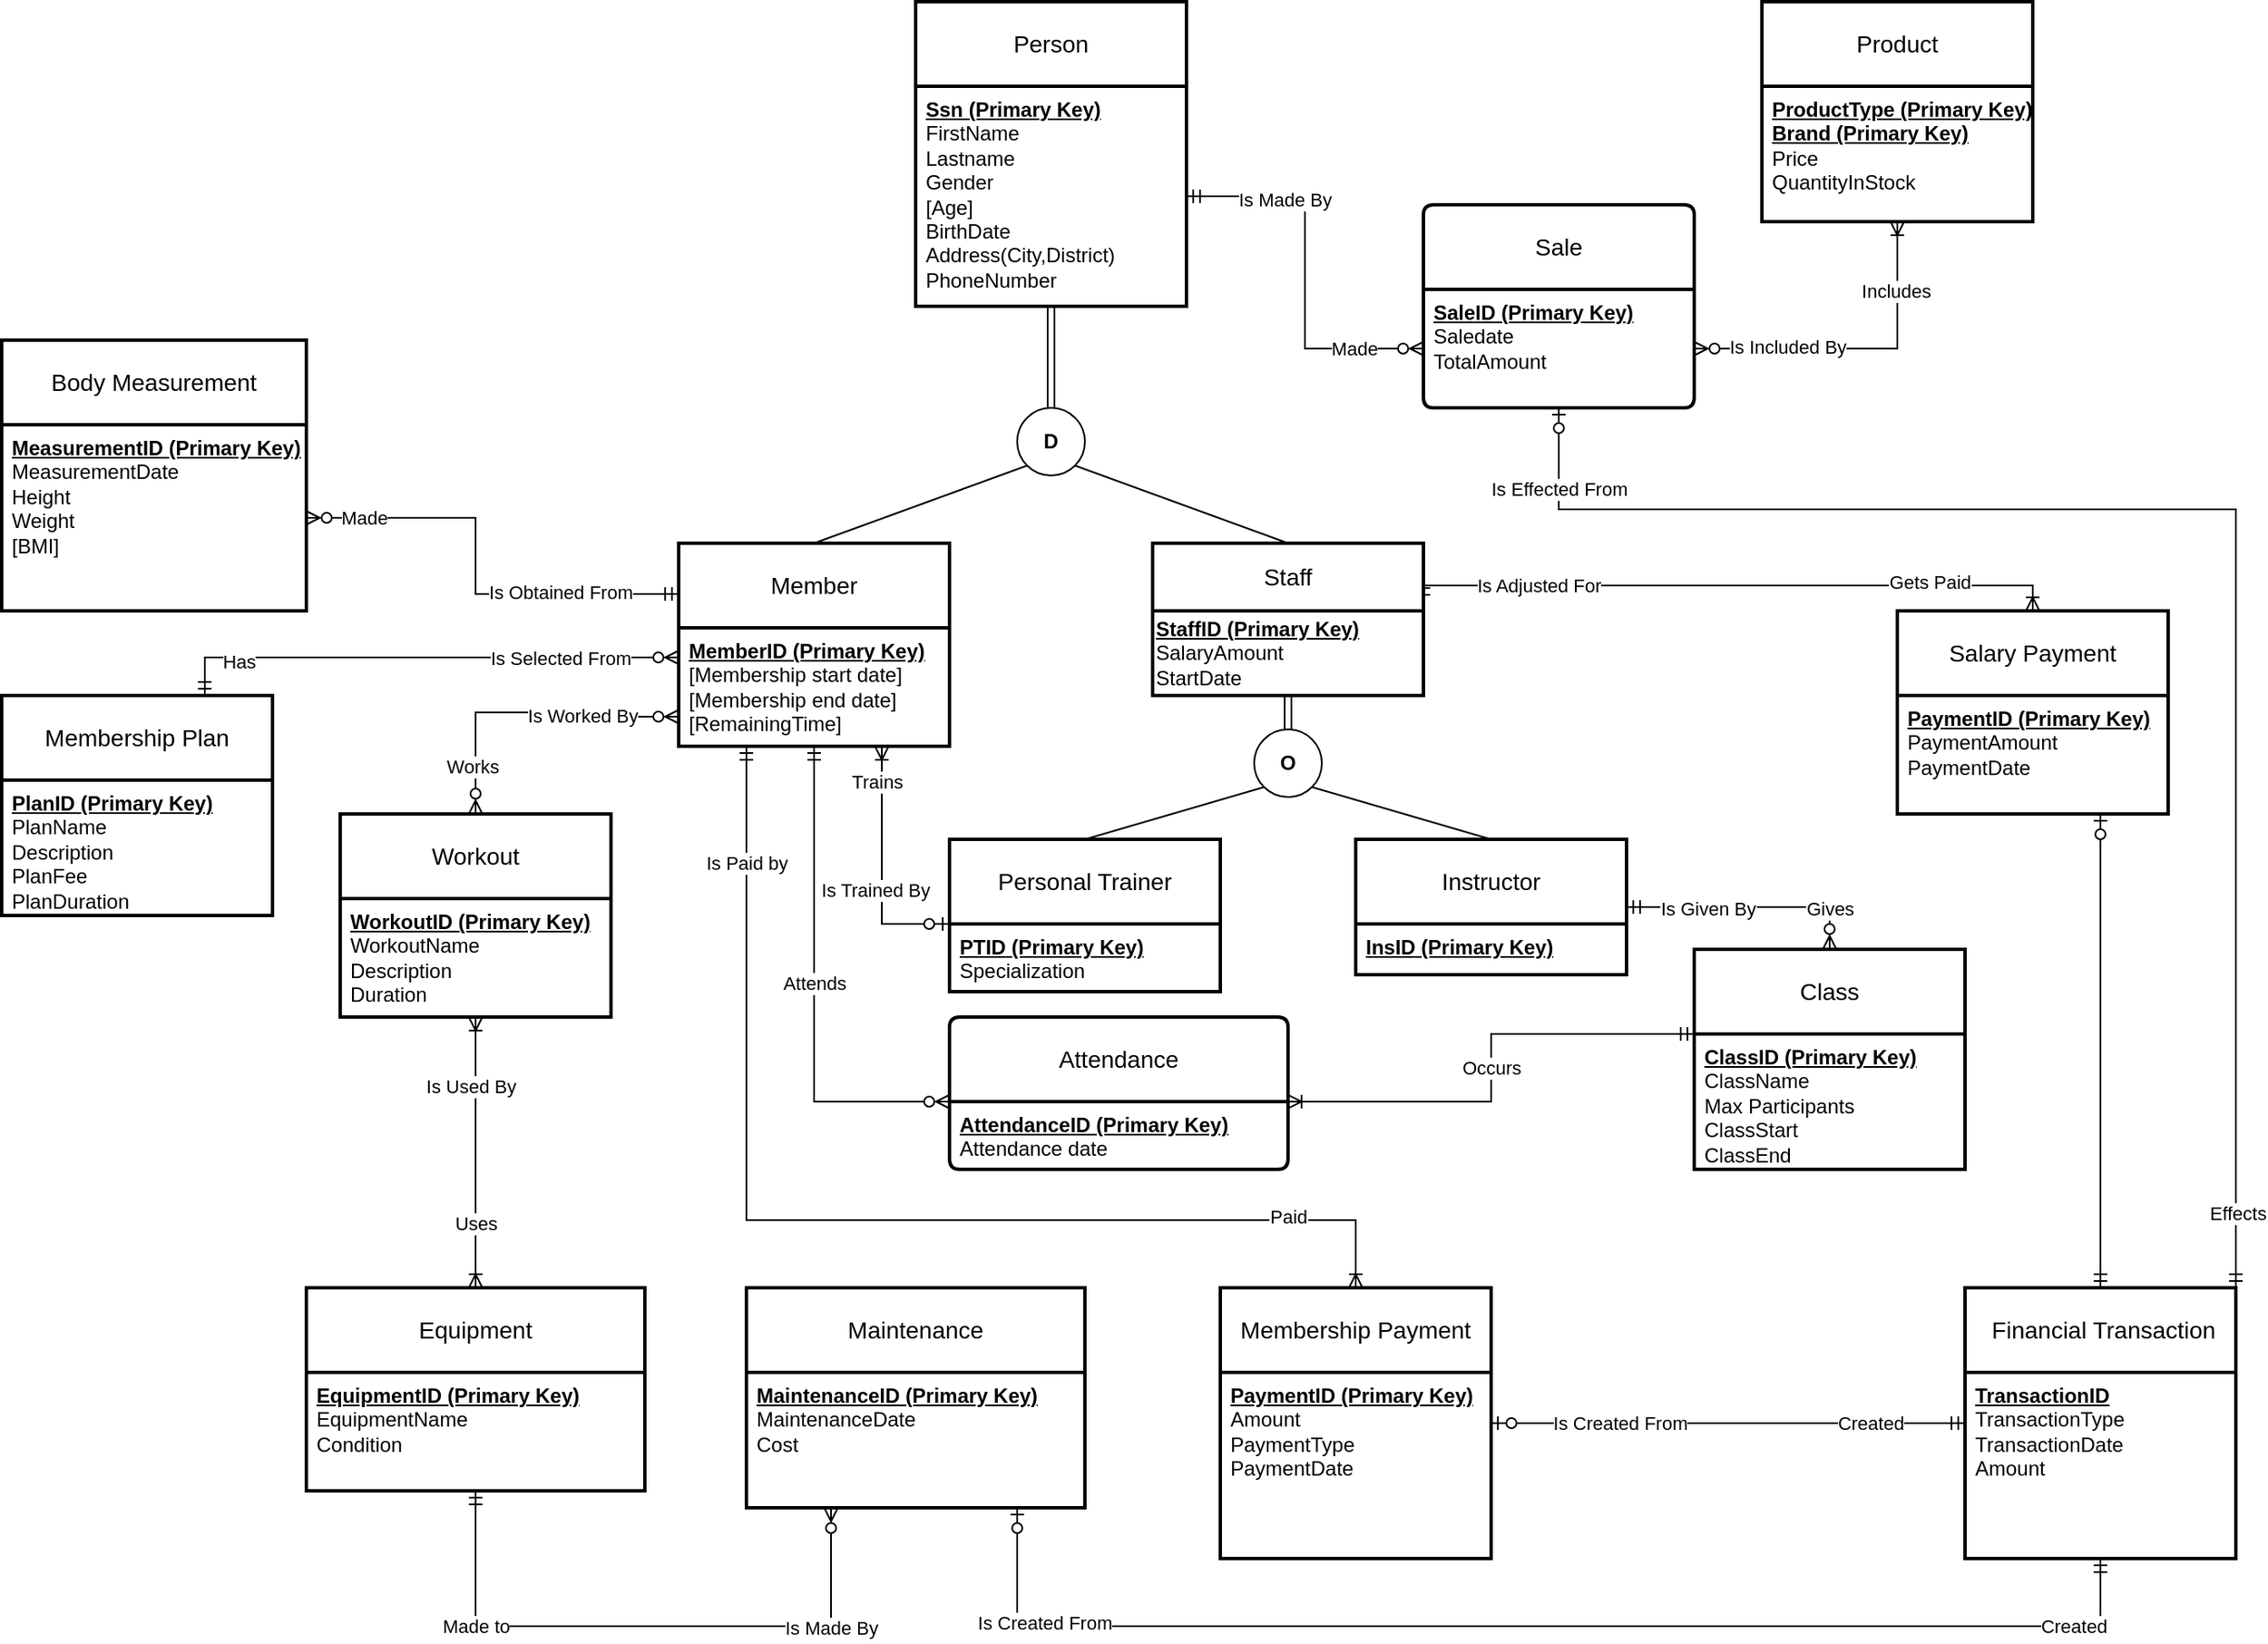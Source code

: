 <mxfile version="22.1.16" type="device">
  <diagram id="R2lEEEUBdFMjLlhIrx00" name="Page-1">
    <mxGraphModel dx="1219" dy="1822" grid="1" gridSize="10" guides="1" tooltips="1" connect="1" arrows="1" fold="1" page="1" pageScale="1" pageWidth="850" pageHeight="1100" math="0" shadow="0" extFonts="Permanent Marker^https://fonts.googleapis.com/css?family=Permanent+Marker">
      <root>
        <mxCell id="0" />
        <mxCell id="1" parent="0" />
        <mxCell id="R-5eVReeRhAWZTMctB-V-72" style="edgeStyle=orthogonalEdgeStyle;rounded=0;orthogonalLoop=1;jettySize=auto;html=1;exitX=0;exitY=0.25;exitDx=0;exitDy=0;startArrow=ERmandOne;startFill=0;endArrow=ERzeroToMany;endFill=0;entryX=1;entryY=0.5;entryDx=0;entryDy=0;" parent="1" source="R-5eVReeRhAWZTMctB-V-6" target="R-5eVReeRhAWZTMctB-V-30" edge="1">
          <mxGeometry relative="1" as="geometry">
            <mxPoint x="585.0" y="-747.3" as="sourcePoint" />
            <mxPoint x="410" y="-870" as="targetPoint" />
            <Array as="points">
              <mxPoint x="480" y="-730" />
              <mxPoint x="480" y="-775" />
            </Array>
          </mxGeometry>
        </mxCell>
        <mxCell id="z7p7CJNXkUByptRr078z-9" value="Is Obtained From" style="edgeLabel;html=1;align=center;verticalAlign=middle;resizable=0;points=[];" parent="R-5eVReeRhAWZTMctB-V-72" vertex="1" connectable="0">
          <mxGeometry x="-0.658" y="-1" relative="1" as="geometry">
            <mxPoint x="-25" as="offset" />
          </mxGeometry>
        </mxCell>
        <mxCell id="z7p7CJNXkUByptRr078z-10" value="Made" style="edgeLabel;html=1;align=center;verticalAlign=middle;resizable=0;points=[];" parent="R-5eVReeRhAWZTMctB-V-72" vertex="1" connectable="0">
          <mxGeometry x="0.74" relative="1" as="geometry">
            <mxPoint x="-1" as="offset" />
          </mxGeometry>
        </mxCell>
        <mxCell id="R-5eVReeRhAWZTMctB-V-6" value="Member" style="swimlane;childLayout=stackLayout;horizontal=1;startSize=50;horizontalStack=0;rounded=0;fontSize=14;fontStyle=0;strokeWidth=2;resizeParent=0;resizeLast=1;shadow=0;dashed=0;align=center;arcSize=4;whiteSpace=wrap;html=1;" parent="1" vertex="1">
          <mxGeometry x="600" y="-760" width="160" height="120" as="geometry" />
        </mxCell>
        <mxCell id="R-5eVReeRhAWZTMctB-V-7" value="&lt;div&gt;&lt;b&gt;&lt;u&gt;MemberID (Primary Key)&lt;/u&gt;&lt;/b&gt;&lt;/div&gt;&lt;div&gt;&lt;div style=&quot;border-color: var(--border-color);&quot;&gt;[Membership start date]&lt;/div&gt;&lt;div style=&quot;border-color: var(--border-color);&quot;&gt;[Membership end date]&lt;/div&gt;&lt;/div&gt;&lt;div style=&quot;border-color: var(--border-color);&quot;&gt;[RemainingTime]&lt;br&gt;&lt;/div&gt;" style="align=left;strokeColor=none;fillColor=none;spacingLeft=4;fontSize=12;verticalAlign=top;resizable=0;rotatable=0;part=1;html=1;" parent="R-5eVReeRhAWZTMctB-V-6" vertex="1">
          <mxGeometry y="50" width="160" height="70" as="geometry" />
        </mxCell>
        <mxCell id="R-5eVReeRhAWZTMctB-V-9" value="Personal Trainer" style="swimlane;childLayout=stackLayout;horizontal=1;startSize=50;horizontalStack=0;rounded=0;fontSize=14;fontStyle=0;strokeWidth=2;resizeParent=0;resizeLast=1;shadow=0;dashed=0;align=center;arcSize=4;whiteSpace=wrap;html=1;" parent="1" vertex="1">
          <mxGeometry x="760" y="-585" width="160" height="90" as="geometry" />
        </mxCell>
        <mxCell id="R-5eVReeRhAWZTMctB-V-10" value="&lt;b style=&quot;border-color: var(--border-color);&quot;&gt;&lt;u style=&quot;border-color: var(--border-color);&quot;&gt;PTID&lt;/u&gt;&lt;/b&gt;&lt;span style=&quot;border-color: var(--border-color);&quot;&gt;&lt;span style=&quot;border-color: var(--border-color);&quot;&gt;&lt;b style=&quot;text-decoration-line: underline;&quot;&gt;&amp;nbsp;(Primary Key)&lt;/b&gt;&lt;br&gt;Specialization&lt;br&gt;&lt;/span&gt;&lt;/span&gt;" style="align=left;strokeColor=none;fillColor=none;spacingLeft=4;fontSize=12;verticalAlign=top;resizable=0;rotatable=0;part=1;html=1;" parent="R-5eVReeRhAWZTMctB-V-9" vertex="1">
          <mxGeometry y="50" width="160" height="40" as="geometry" />
        </mxCell>
        <mxCell id="R-5eVReeRhAWZTMctB-V-11" value="Instructor" style="swimlane;childLayout=stackLayout;horizontal=1;startSize=50;horizontalStack=0;rounded=0;fontSize=14;fontStyle=0;strokeWidth=2;resizeParent=0;resizeLast=1;shadow=0;dashed=0;align=center;arcSize=4;whiteSpace=wrap;html=1;" parent="1" vertex="1">
          <mxGeometry x="1000" y="-585" width="160" height="80" as="geometry" />
        </mxCell>
        <mxCell id="R-5eVReeRhAWZTMctB-V-12" value="&lt;div&gt;&lt;b style=&quot;border-color: var(--border-color);&quot;&gt;&lt;u style=&quot;border-color: var(--border-color);&quot;&gt;InsID&lt;/u&gt;&lt;/b&gt;&lt;b style=&quot;border-color: var(--border-color);&quot;&gt;&lt;u style=&quot;border-color: var(--border-color);&quot;&gt;&amp;nbsp;(Primary Key)&lt;/u&gt;&lt;/b&gt;&lt;br style=&quot;border-color: var(--border-color);&quot;&gt;&lt;/div&gt;" style="align=left;strokeColor=none;fillColor=none;spacingLeft=4;fontSize=12;verticalAlign=top;resizable=0;rotatable=0;part=1;html=1;" parent="R-5eVReeRhAWZTMctB-V-11" vertex="1">
          <mxGeometry y="50" width="160" height="30" as="geometry" />
        </mxCell>
        <mxCell id="R-5eVReeRhAWZTMctB-V-14" value="&lt;b&gt;D&lt;/b&gt;" style="ellipse;whiteSpace=wrap;html=1;aspect=fixed;" parent="1" vertex="1">
          <mxGeometry x="800" y="-840" width="40" height="40" as="geometry" />
        </mxCell>
        <mxCell id="R-5eVReeRhAWZTMctB-V-22" value="" style="endArrow=none;html=1;rounded=0;exitX=0.5;exitY=0;exitDx=0;exitDy=0;entryX=0;entryY=1;entryDx=0;entryDy=0;" parent="1" source="R-5eVReeRhAWZTMctB-V-6" target="R-5eVReeRhAWZTMctB-V-14" edge="1">
          <mxGeometry relative="1" as="geometry">
            <mxPoint x="870" y="-544.14" as="sourcePoint" />
            <mxPoint x="665.858" y="-769.998" as="targetPoint" />
          </mxGeometry>
        </mxCell>
        <mxCell id="R-5eVReeRhAWZTMctB-V-24" value="" style="endArrow=none;html=1;rounded=0;exitX=1;exitY=1;exitDx=0;exitDy=0;entryX=0.5;entryY=0;entryDx=0;entryDy=0;" parent="1" source="R-5eVReeRhAWZTMctB-V-14" target="R-5eVReeRhAWZTMctB-V-43" edge="1">
          <mxGeometry relative="1" as="geometry">
            <mxPoint x="690" y="-760" as="sourcePoint" />
            <mxPoint x="690" y="-660" as="targetPoint" />
          </mxGeometry>
        </mxCell>
        <mxCell id="R-5eVReeRhAWZTMctB-V-28" value="" style="endArrow=none;html=1;rounded=0;exitX=0.5;exitY=1;exitDx=0;exitDy=0;entryX=0.5;entryY=0;entryDx=0;entryDy=0;shape=link;" parent="1" source="R-5eVReeRhAWZTMctB-V-42" target="R-5eVReeRhAWZTMctB-V-14" edge="1">
          <mxGeometry relative="1" as="geometry">
            <mxPoint x="700" y="-870" as="sourcePoint" />
            <mxPoint x="1050" y="-550" as="targetPoint" />
          </mxGeometry>
        </mxCell>
        <mxCell id="R-5eVReeRhAWZTMctB-V-29" value="Body Measurement" style="swimlane;childLayout=stackLayout;horizontal=1;startSize=50;horizontalStack=0;rounded=0;fontSize=14;fontStyle=0;strokeWidth=2;resizeParent=0;resizeLast=1;shadow=0;dashed=0;align=center;arcSize=4;whiteSpace=wrap;html=1;" parent="1" vertex="1">
          <mxGeometry x="200" y="-880" width="180" height="160" as="geometry" />
        </mxCell>
        <mxCell id="R-5eVReeRhAWZTMctB-V-30" value="&lt;div&gt;&lt;b&gt;&lt;u&gt;MeasurementID (Primary Key)&lt;/u&gt;&lt;/b&gt;&lt;/div&gt;&lt;div&gt;MeasurementDate&lt;/div&gt;&lt;div&gt;Height&lt;/div&gt;&lt;div&gt;Weight&lt;/div&gt;&lt;div&gt;[BMI]&lt;/div&gt;" style="align=left;strokeColor=none;fillColor=none;spacingLeft=4;fontSize=12;verticalAlign=top;resizable=0;rotatable=0;part=1;html=1;" parent="R-5eVReeRhAWZTMctB-V-29" vertex="1">
          <mxGeometry y="50" width="180" height="110" as="geometry" />
        </mxCell>
        <mxCell id="R-5eVReeRhAWZTMctB-V-33" value="Membership Payment" style="swimlane;childLayout=stackLayout;horizontal=1;startSize=50;horizontalStack=0;rounded=0;fontSize=14;fontStyle=0;strokeWidth=2;resizeParent=0;resizeLast=1;shadow=0;dashed=0;align=center;arcSize=4;whiteSpace=wrap;html=1;" parent="1" vertex="1">
          <mxGeometry x="920" y="-320" width="160" height="160" as="geometry" />
        </mxCell>
        <mxCell id="R-5eVReeRhAWZTMctB-V-35" value="" style="swimlane;childLayout=stackLayout;horizontal=1;startSize=50;horizontalStack=0;rounded=0;fontSize=14;fontStyle=0;strokeWidth=2;resizeParent=0;resizeLast=1;shadow=0;dashed=0;align=center;arcSize=4;whiteSpace=wrap;html=1;" parent="R-5eVReeRhAWZTMctB-V-33" vertex="1">
          <mxGeometry y="50" width="160" as="geometry" />
        </mxCell>
        <mxCell id="R-5eVReeRhAWZTMctB-V-34" value="&lt;div&gt;&lt;b&gt;&lt;u&gt;PaymentID (Primary Key)&lt;/u&gt;&lt;/b&gt;&lt;/div&gt;&lt;div&gt;&lt;div style=&quot;border-color: var(--border-color);&quot;&gt;&lt;span style=&quot;background-color: initial;&quot;&gt;Amount&lt;/span&gt;&lt;br&gt;&lt;/div&gt;&lt;/div&gt;&lt;div&gt;PaymentType&lt;/div&gt;&lt;div&gt;PaymentDate&lt;/div&gt;" style="align=left;strokeColor=none;fillColor=none;spacingLeft=4;fontSize=12;verticalAlign=top;resizable=0;rotatable=0;part=1;html=1;" parent="R-5eVReeRhAWZTMctB-V-33" vertex="1">
          <mxGeometry y="50" width="160" height="110" as="geometry" />
        </mxCell>
        <mxCell id="R-5eVReeRhAWZTMctB-V-37" value="Membership Plan" style="swimlane;childLayout=stackLayout;horizontal=1;startSize=50;horizontalStack=0;rounded=0;fontSize=14;fontStyle=0;strokeWidth=2;resizeParent=0;resizeLast=1;shadow=0;dashed=0;align=center;arcSize=4;whiteSpace=wrap;html=1;" parent="1" vertex="1">
          <mxGeometry x="200" y="-670" width="160" height="130" as="geometry" />
        </mxCell>
        <mxCell id="R-5eVReeRhAWZTMctB-V-38" value="&lt;b&gt;&lt;u&gt;PlanID (Primary Key)&lt;br&gt;&lt;/u&gt;&lt;/b&gt;PlanName&lt;br&gt;Description&lt;br&gt;PlanFee&lt;br&gt;PlanDuration" style="align=left;strokeColor=none;fillColor=none;spacingLeft=4;fontSize=12;verticalAlign=top;resizable=0;rotatable=0;part=1;html=1;" parent="R-5eVReeRhAWZTMctB-V-37" vertex="1">
          <mxGeometry y="50" width="160" height="80" as="geometry" />
        </mxCell>
        <mxCell id="R-5eVReeRhAWZTMctB-V-40" style="edgeStyle=orthogonalEdgeStyle;rounded=0;orthogonalLoop=1;jettySize=auto;html=1;endArrow=ERoneToMany;endFill=0;startArrow=ERmandOne;startFill=0;exitX=0.25;exitY=1;exitDx=0;exitDy=0;entryX=0.5;entryY=0;entryDx=0;entryDy=0;" parent="1" source="R-5eVReeRhAWZTMctB-V-7" target="R-5eVReeRhAWZTMctB-V-33" edge="1">
          <mxGeometry relative="1" as="geometry">
            <Array as="points">
              <mxPoint x="640" y="-360" />
              <mxPoint x="1000" y="-360" />
            </Array>
            <mxPoint x="640" y="-630" as="sourcePoint" />
            <mxPoint x="1000" y="-320" as="targetPoint" />
          </mxGeometry>
        </mxCell>
        <mxCell id="R-5eVReeRhAWZTMctB-V-102" value="Paid" style="edgeLabel;html=1;align=center;verticalAlign=middle;resizable=0;points=[];" parent="R-5eVReeRhAWZTMctB-V-40" vertex="1" connectable="0">
          <mxGeometry x="0.633" y="2" relative="1" as="geometry">
            <mxPoint x="45" as="offset" />
          </mxGeometry>
        </mxCell>
        <mxCell id="R-5eVReeRhAWZTMctB-V-103" value="Is Paid by" style="edgeLabel;html=1;align=center;verticalAlign=middle;resizable=0;points=[];" parent="R-5eVReeRhAWZTMctB-V-40" vertex="1" connectable="0">
          <mxGeometry x="-0.653" relative="1" as="geometry">
            <mxPoint y="-49" as="offset" />
          </mxGeometry>
        </mxCell>
        <mxCell id="R-5eVReeRhAWZTMctB-V-41" value="Person" style="swimlane;childLayout=stackLayout;horizontal=1;startSize=50;horizontalStack=0;rounded=0;fontSize=14;fontStyle=0;strokeWidth=2;resizeParent=0;resizeLast=1;shadow=0;dashed=0;align=center;arcSize=4;whiteSpace=wrap;html=1;" parent="1" vertex="1">
          <mxGeometry x="740" y="-1080" width="160" height="180" as="geometry" />
        </mxCell>
        <mxCell id="R-5eVReeRhAWZTMctB-V-42" value="&lt;div&gt;&lt;u&gt;&lt;b&gt;Ssn (Primary Key)&lt;/b&gt;&lt;/u&gt;&lt;/div&gt;&lt;div&gt;FirstName&lt;/div&gt;&lt;div&gt;Lastname&lt;/div&gt;&lt;div&gt;Gender&lt;/div&gt;&lt;div&gt;[Age]&lt;/div&gt;&lt;div&gt;BirthDate&lt;/div&gt;&lt;div&gt;Address(City,District)&lt;/div&gt;&lt;div&gt;&lt;span style=&quot;background-color: initial;&quot;&gt;PhoneNumber&lt;/span&gt;&lt;br&gt;&lt;/div&gt;&lt;div&gt;&lt;br&gt;&lt;/div&gt;" style="align=left;strokeColor=none;fillColor=none;spacingLeft=4;fontSize=12;verticalAlign=top;resizable=0;rotatable=0;part=1;html=1;" parent="R-5eVReeRhAWZTMctB-V-41" vertex="1">
          <mxGeometry y="50" width="160" height="130" as="geometry" />
        </mxCell>
        <mxCell id="W-gK8q5gHZFt6oDhmHY_-1" style="edgeStyle=orthogonalEdgeStyle;rounded=0;orthogonalLoop=1;jettySize=auto;html=1;exitX=1;exitY=0.25;exitDx=0;exitDy=0;endArrow=ERoneToMany;endFill=0;startArrow=ERmandOne;startFill=0;entryX=0.5;entryY=0;entryDx=0;entryDy=0;" parent="1" source="R-5eVReeRhAWZTMctB-V-43" target="xoYiwrnEaypF7YbTbB9d-1" edge="1">
          <mxGeometry relative="1" as="geometry">
            <Array as="points">
              <mxPoint x="1400" y="-735" />
            </Array>
            <mxPoint x="1310" y="-740" as="targetPoint" />
          </mxGeometry>
        </mxCell>
        <mxCell id="z7p7CJNXkUByptRr078z-15" value="Is Adjusted For" style="edgeLabel;html=1;align=center;verticalAlign=middle;resizable=0;points=[];" parent="W-gK8q5gHZFt6oDhmHY_-1" vertex="1" connectable="0">
          <mxGeometry x="-0.888" y="2" relative="1" as="geometry">
            <mxPoint x="49" y="2" as="offset" />
          </mxGeometry>
        </mxCell>
        <mxCell id="z7p7CJNXkUByptRr078z-16" value="Gets Paid" style="edgeLabel;html=1;align=center;verticalAlign=middle;resizable=0;points=[];" parent="W-gK8q5gHZFt6oDhmHY_-1" vertex="1" connectable="0">
          <mxGeometry x="0.911" y="-1" relative="1" as="geometry">
            <mxPoint x="-59" y="-3" as="offset" />
          </mxGeometry>
        </mxCell>
        <mxCell id="R-5eVReeRhAWZTMctB-V-43" value="Staff" style="swimlane;childLayout=stackLayout;horizontal=1;startSize=40;horizontalStack=0;rounded=0;fontSize=14;fontStyle=0;strokeWidth=2;resizeParent=0;resizeLast=1;shadow=0;dashed=0;align=center;arcSize=4;whiteSpace=wrap;html=1;" parent="1" vertex="1">
          <mxGeometry x="880" y="-760" width="160" height="90" as="geometry">
            <mxRectangle x="560" y="-705" width="70" height="50" as="alternateBounds" />
          </mxGeometry>
        </mxCell>
        <mxCell id="R-5eVReeRhAWZTMctB-V-122" value="&lt;u style=&quot;&quot;&gt;&lt;b style=&quot;&quot;&gt;StaffID (Primary Key)&lt;br&gt;&lt;/b&gt;&lt;/u&gt;SalaryAmount&lt;br&gt;StartDate" style="text;html=1;align=left;verticalAlign=middle;resizable=0;points=[];autosize=1;strokeColor=none;fillColor=none;" parent="R-5eVReeRhAWZTMctB-V-43" vertex="1">
          <mxGeometry y="40" width="160" height="50" as="geometry" />
        </mxCell>
        <mxCell id="R-5eVReeRhAWZTMctB-V-46" value="" style="endArrow=none;html=1;rounded=0;exitX=0.5;exitY=0;exitDx=0;exitDy=0;entryX=0;entryY=1;entryDx=0;entryDy=0;" parent="1" source="R-5eVReeRhAWZTMctB-V-9" target="R-5eVReeRhAWZTMctB-V-48" edge="1">
          <mxGeometry relative="1" as="geometry">
            <mxPoint x="760" y="-815" as="sourcePoint" />
            <mxPoint x="930" y="-625" as="targetPoint" />
          </mxGeometry>
        </mxCell>
        <mxCell id="R-5eVReeRhAWZTMctB-V-47" value="" style="endArrow=none;html=1;rounded=0;exitX=0.5;exitY=0;exitDx=0;exitDy=0;entryX=1;entryY=1;entryDx=0;entryDy=0;" parent="1" source="R-5eVReeRhAWZTMctB-V-11" target="R-5eVReeRhAWZTMctB-V-48" edge="1">
          <mxGeometry relative="1" as="geometry">
            <mxPoint x="760" y="-815" as="sourcePoint" />
            <mxPoint x="1000" y="-615" as="targetPoint" />
          </mxGeometry>
        </mxCell>
        <mxCell id="R-5eVReeRhAWZTMctB-V-48" value="&lt;b&gt;O&lt;/b&gt;" style="ellipse;whiteSpace=wrap;html=1;aspect=fixed;" parent="1" vertex="1">
          <mxGeometry x="940" y="-650" width="40" height="40" as="geometry" />
        </mxCell>
        <mxCell id="R-5eVReeRhAWZTMctB-V-49" value="" style="endArrow=none;html=1;rounded=0;entryX=0.5;entryY=0;entryDx=0;entryDy=0;shape=link;exitX=0.5;exitY=1;exitDx=0;exitDy=0;" parent="1" source="R-5eVReeRhAWZTMctB-V-43" target="R-5eVReeRhAWZTMctB-V-48" edge="1">
          <mxGeometry relative="1" as="geometry">
            <mxPoint x="960" y="-685" as="sourcePoint" />
            <mxPoint x="1310" y="-355" as="targetPoint" />
          </mxGeometry>
        </mxCell>
        <mxCell id="R-5eVReeRhAWZTMctB-V-54" value="Attendance" style="swimlane;childLayout=stackLayout;horizontal=1;startSize=50;horizontalStack=0;rounded=1;fontSize=14;fontStyle=0;strokeWidth=2;resizeParent=0;resizeLast=1;shadow=0;dashed=0;align=center;arcSize=4;whiteSpace=wrap;html=1;" parent="1" vertex="1">
          <mxGeometry x="760" y="-480" width="200" height="90" as="geometry" />
        </mxCell>
        <mxCell id="R-5eVReeRhAWZTMctB-V-55" value="&lt;div&gt;&lt;b&gt;&lt;u&gt;AttendanceID (Primary Key)&lt;/u&gt;&lt;/b&gt;&lt;/div&gt;&lt;div&gt;Attendance date&lt;/div&gt;" style="align=left;strokeColor=none;fillColor=none;spacingLeft=4;fontSize=12;verticalAlign=top;resizable=0;rotatable=0;part=1;html=1;" parent="R-5eVReeRhAWZTMctB-V-54" vertex="1">
          <mxGeometry y="50" width="200" height="40" as="geometry" />
        </mxCell>
        <mxCell id="R-5eVReeRhAWZTMctB-V-57" value="Class" style="swimlane;childLayout=stackLayout;horizontal=1;startSize=50;horizontalStack=0;rounded=0;fontSize=14;fontStyle=0;strokeWidth=2;resizeParent=0;resizeLast=1;shadow=0;dashed=0;align=center;arcSize=4;whiteSpace=wrap;html=1;" parent="1" vertex="1">
          <mxGeometry x="1200" y="-520" width="160" height="130" as="geometry" />
        </mxCell>
        <mxCell id="R-5eVReeRhAWZTMctB-V-58" value="&lt;div&gt;&lt;b&gt;&lt;u&gt;&lt;span style=&quot;background-color: initial;&quot;&gt;ClassID (Primary Key)&lt;/span&gt;&lt;/u&gt;&lt;/b&gt;&lt;/div&gt;&lt;div&gt;&lt;span style=&quot;background-color: initial;&quot;&gt;ClassName&lt;/span&gt;&lt;/div&gt;&lt;div&gt;&lt;span style=&quot;background-color: initial;&quot;&gt;Max Participants&lt;/span&gt;&lt;br&gt;&lt;/div&gt;&lt;div&gt;ClassStart&lt;/div&gt;&lt;div&gt;ClassEnd&lt;/div&gt;&lt;div&gt;&lt;br&gt;&lt;/div&gt;" style="align=left;strokeColor=none;fillColor=none;spacingLeft=4;fontSize=12;verticalAlign=top;resizable=0;rotatable=0;part=1;html=1;" parent="R-5eVReeRhAWZTMctB-V-57" vertex="1">
          <mxGeometry y="50" width="160" height="80" as="geometry" />
        </mxCell>
        <mxCell id="R-5eVReeRhAWZTMctB-V-61" value="Workout" style="swimlane;childLayout=stackLayout;horizontal=1;startSize=50;horizontalStack=0;rounded=0;fontSize=14;fontStyle=0;strokeWidth=2;resizeParent=0;resizeLast=1;shadow=0;dashed=0;align=center;arcSize=4;whiteSpace=wrap;html=1;" parent="1" vertex="1">
          <mxGeometry x="400" y="-600" width="160" height="120" as="geometry" />
        </mxCell>
        <mxCell id="R-5eVReeRhAWZTMctB-V-62" value="&lt;div&gt;&lt;b&gt;&lt;u&gt;WorkoutID (Primary Key)&lt;/u&gt;&lt;/b&gt;&lt;/div&gt;&lt;div&gt;WorkoutName&lt;br&gt;&lt;/div&gt;&lt;div&gt;Description&lt;/div&gt;&lt;div&gt;Duration&lt;/div&gt;" style="align=left;strokeColor=none;fillColor=none;spacingLeft=4;fontSize=12;verticalAlign=top;resizable=0;rotatable=0;part=1;html=1;" parent="R-5eVReeRhAWZTMctB-V-61" vertex="1">
          <mxGeometry y="50" width="160" height="70" as="geometry" />
        </mxCell>
        <mxCell id="R-5eVReeRhAWZTMctB-V-74" value="Equipment" style="swimlane;childLayout=stackLayout;horizontal=1;startSize=50;horizontalStack=0;rounded=0;fontSize=14;fontStyle=0;strokeWidth=2;resizeParent=0;resizeLast=1;shadow=0;dashed=0;align=center;arcSize=4;whiteSpace=wrap;html=1;" parent="1" vertex="1">
          <mxGeometry x="380" y="-320" width="200" height="120" as="geometry" />
        </mxCell>
        <mxCell id="R-5eVReeRhAWZTMctB-V-75" value="&lt;div&gt;&lt;b&gt;&lt;u&gt;EquipmentID (Primary Key)&lt;/u&gt;&lt;/b&gt;&lt;/div&gt;&lt;div&gt;EquipmentName&lt;/div&gt;&lt;div&gt;Condition&lt;/div&gt;" style="align=left;strokeColor=none;fillColor=none;spacingLeft=4;fontSize=12;verticalAlign=top;resizable=0;rotatable=0;part=1;html=1;" parent="R-5eVReeRhAWZTMctB-V-74" vertex="1">
          <mxGeometry y="50" width="200" height="70" as="geometry" />
        </mxCell>
        <mxCell id="R-5eVReeRhAWZTMctB-V-78" value="Maintenance" style="swimlane;childLayout=stackLayout;horizontal=1;startSize=50;horizontalStack=0;rounded=0;fontSize=14;fontStyle=0;strokeWidth=2;resizeParent=0;resizeLast=1;shadow=0;dashed=0;align=center;arcSize=4;whiteSpace=wrap;html=1;" parent="1" vertex="1">
          <mxGeometry x="640" y="-320" width="200" height="130" as="geometry" />
        </mxCell>
        <mxCell id="R-5eVReeRhAWZTMctB-V-79" value="&lt;div&gt;&lt;b&gt;&lt;u&gt;MaintenanceID (Primary Key)&lt;/u&gt;&lt;/b&gt;&lt;/div&gt;&lt;div&gt;&lt;span style=&quot;background-color: initial;&quot;&gt;MaintenanceDate&lt;/span&gt;&lt;/div&gt;&lt;div&gt;Cost&lt;/div&gt;" style="align=left;strokeColor=none;fillColor=none;spacingLeft=4;fontSize=12;verticalAlign=top;resizable=0;rotatable=0;part=1;html=1;" parent="R-5eVReeRhAWZTMctB-V-78" vertex="1">
          <mxGeometry y="50" width="200" height="80" as="geometry" />
        </mxCell>
        <mxCell id="R-5eVReeRhAWZTMctB-V-135" style="edgeStyle=orthogonalEdgeStyle;rounded=0;orthogonalLoop=1;jettySize=auto;html=1;exitX=0;exitY=0.5;exitDx=0;exitDy=0;startArrow=ERmandOne;startFill=0;endArrow=ERzeroToOne;endFill=0;" parent="1" source="R-5eVReeRhAWZTMctB-V-81" edge="1">
          <mxGeometry relative="1" as="geometry">
            <mxPoint x="1080" y="-240" as="targetPoint" />
            <Array as="points">
              <mxPoint x="1080" y="-240" />
            </Array>
          </mxGeometry>
        </mxCell>
        <mxCell id="R-5eVReeRhAWZTMctB-V-81" value="&amp;nbsp;Financial Transaction" style="swimlane;childLayout=stackLayout;horizontal=1;startSize=50;horizontalStack=0;rounded=0;fontSize=14;fontStyle=0;strokeWidth=2;resizeParent=0;resizeLast=1;shadow=0;dashed=0;align=center;arcSize=4;whiteSpace=wrap;html=1;" parent="1" vertex="1">
          <mxGeometry x="1360" y="-320" width="160" height="160" as="geometry" />
        </mxCell>
        <mxCell id="R-5eVReeRhAWZTMctB-V-82" value="&lt;u&gt;&lt;b&gt;TransactionID&lt;br&gt;&lt;/b&gt;&lt;/u&gt;TransactionType&lt;br&gt;TransactionDate&lt;br&gt;Amount" style="align=left;strokeColor=none;fillColor=none;spacingLeft=4;fontSize=12;verticalAlign=top;resizable=0;rotatable=0;part=1;html=1;" parent="R-5eVReeRhAWZTMctB-V-81" vertex="1">
          <mxGeometry y="50" width="160" height="110" as="geometry" />
        </mxCell>
        <mxCell id="R-5eVReeRhAWZTMctB-V-84" style="edgeStyle=orthogonalEdgeStyle;rounded=0;orthogonalLoop=1;jettySize=auto;html=1;exitX=0.5;exitY=1;exitDx=0;exitDy=0;entryX=0.25;entryY=1;entryDx=0;entryDy=0;startArrow=ERmandOne;startFill=0;endArrow=ERzeroToMany;endFill=0;" parent="1" source="R-5eVReeRhAWZTMctB-V-75" target="R-5eVReeRhAWZTMctB-V-79" edge="1">
          <mxGeometry relative="1" as="geometry">
            <Array as="points">
              <mxPoint x="480" y="-120" />
              <mxPoint x="690" y="-120" />
            </Array>
          </mxGeometry>
        </mxCell>
        <mxCell id="R-5eVReeRhAWZTMctB-V-115" value="Made to" style="edgeLabel;html=1;align=center;verticalAlign=middle;resizable=0;points=[];" parent="R-5eVReeRhAWZTMctB-V-84" vertex="1" connectable="0">
          <mxGeometry x="-0.617" relative="1" as="geometry">
            <mxPoint y="11" as="offset" />
          </mxGeometry>
        </mxCell>
        <mxCell id="R-5eVReeRhAWZTMctB-V-116" value="Is Made By" style="edgeLabel;html=1;align=center;verticalAlign=middle;resizable=0;points=[];" parent="R-5eVReeRhAWZTMctB-V-84" vertex="1" connectable="0">
          <mxGeometry x="0.423" y="-1" relative="1" as="geometry">
            <mxPoint x="34" as="offset" />
          </mxGeometry>
        </mxCell>
        <mxCell id="R-5eVReeRhAWZTMctB-V-86" style="edgeStyle=orthogonalEdgeStyle;rounded=0;orthogonalLoop=1;jettySize=auto;html=1;exitX=1;exitY=0.5;exitDx=0;exitDy=0;entryX=0.5;entryY=0;entryDx=0;entryDy=0;endArrow=ERzeroToMany;endFill=0;startArrow=ERmandOne;startFill=0;" parent="1" source="R-5eVReeRhAWZTMctB-V-11" target="R-5eVReeRhAWZTMctB-V-57" edge="1">
          <mxGeometry relative="1" as="geometry" />
        </mxCell>
        <mxCell id="z7p7CJNXkUByptRr078z-20" value="Gives" style="edgeLabel;html=1;align=center;verticalAlign=middle;resizable=0;points=[];" parent="R-5eVReeRhAWZTMctB-V-86" vertex="1" connectable="0">
          <mxGeometry x="0.646" y="-1" relative="1" as="geometry">
            <mxPoint as="offset" />
          </mxGeometry>
        </mxCell>
        <mxCell id="z7p7CJNXkUByptRr078z-21" value="Is Given By" style="edgeLabel;html=1;align=center;verticalAlign=middle;resizable=0;points=[];" parent="R-5eVReeRhAWZTMctB-V-86" vertex="1" connectable="0">
          <mxGeometry x="-0.668" y="-1" relative="1" as="geometry">
            <mxPoint x="24" as="offset" />
          </mxGeometry>
        </mxCell>
        <mxCell id="R-5eVReeRhAWZTMctB-V-89" style="edgeStyle=orthogonalEdgeStyle;rounded=0;orthogonalLoop=1;jettySize=auto;html=1;entryX=0.5;entryY=1;entryDx=0;entryDy=0;startArrow=ERzeroToOne;startFill=0;endArrow=ERmandOne;endFill=0;" parent="1" target="R-5eVReeRhAWZTMctB-V-82" edge="1">
          <mxGeometry relative="1" as="geometry">
            <Array as="points">
              <mxPoint x="800" y="-120" />
              <mxPoint x="1440" y="-120" />
            </Array>
            <mxPoint x="800" y="-190" as="sourcePoint" />
          </mxGeometry>
        </mxCell>
        <mxCell id="R-5eVReeRhAWZTMctB-V-117" value="Created" style="edgeLabel;html=1;align=center;verticalAlign=middle;resizable=0;points=[];" parent="R-5eVReeRhAWZTMctB-V-89" vertex="1" connectable="0">
          <mxGeometry x="0.598" relative="1" as="geometry">
            <mxPoint x="94" as="offset" />
          </mxGeometry>
        </mxCell>
        <mxCell id="R-5eVReeRhAWZTMctB-V-118" value="Is Created From" style="edgeLabel;html=1;align=center;verticalAlign=middle;resizable=0;points=[];" parent="R-5eVReeRhAWZTMctB-V-89" vertex="1" connectable="0">
          <mxGeometry x="-0.744" y="2" relative="1" as="geometry">
            <mxPoint x="-10" as="offset" />
          </mxGeometry>
        </mxCell>
        <mxCell id="z7p7CJNXkUByptRr078z-11" value="Is Created From" style="edgeLabel;html=1;align=center;verticalAlign=middle;resizable=0;points=[];" parent="R-5eVReeRhAWZTMctB-V-89" vertex="1" connectable="0">
          <mxGeometry x="-0.744" y="2" relative="1" as="geometry">
            <mxPoint x="330" y="-118" as="offset" />
          </mxGeometry>
        </mxCell>
        <mxCell id="z7p7CJNXkUByptRr078z-12" value="Created" style="edgeLabel;html=1;align=center;verticalAlign=middle;resizable=0;points=[];" parent="R-5eVReeRhAWZTMctB-V-89" vertex="1" connectable="0">
          <mxGeometry x="0.598" relative="1" as="geometry">
            <mxPoint x="-26" y="-120" as="offset" />
          </mxGeometry>
        </mxCell>
        <mxCell id="R-5eVReeRhAWZTMctB-V-91" style="edgeStyle=orthogonalEdgeStyle;rounded=0;orthogonalLoop=1;jettySize=auto;html=1;exitX=0;exitY=0;exitDx=0;exitDy=0;endArrow=ERoneToMany;endFill=0;startArrow=ERzeroToOne;startFill=0;entryX=0.75;entryY=1;entryDx=0;entryDy=0;" parent="1" source="R-5eVReeRhAWZTMctB-V-10" target="R-5eVReeRhAWZTMctB-V-7" edge="1">
          <mxGeometry relative="1" as="geometry">
            <Array as="points">
              <mxPoint x="720" y="-535" />
            </Array>
            <mxPoint x="705" y="-640" as="targetPoint" />
          </mxGeometry>
        </mxCell>
        <mxCell id="z7p7CJNXkUByptRr078z-24" value="Trains" style="edgeLabel;html=1;align=center;verticalAlign=middle;resizable=0;points=[];" parent="R-5eVReeRhAWZTMctB-V-91" vertex="1" connectable="0">
          <mxGeometry x="0.7" y="3" relative="1" as="geometry">
            <mxPoint y="-1" as="offset" />
          </mxGeometry>
        </mxCell>
        <mxCell id="z7p7CJNXkUByptRr078z-25" value="Is Trained By" style="edgeLabel;html=1;align=center;verticalAlign=middle;resizable=0;points=[];" parent="R-5eVReeRhAWZTMctB-V-91" vertex="1" connectable="0">
          <mxGeometry x="-0.454" y="-2" relative="1" as="geometry">
            <mxPoint x="-5" y="-18" as="offset" />
          </mxGeometry>
        </mxCell>
        <mxCell id="R-5eVReeRhAWZTMctB-V-92" style="edgeStyle=orthogonalEdgeStyle;rounded=0;orthogonalLoop=1;jettySize=auto;html=1;entryX=0;entryY=0;entryDx=0;entryDy=0;exitX=0.5;exitY=1;exitDx=0;exitDy=0;startArrow=ERmandOne;startFill=0;endArrow=ERzeroToMany;endFill=0;" parent="1" source="R-5eVReeRhAWZTMctB-V-7" target="R-5eVReeRhAWZTMctB-V-55" edge="1">
          <mxGeometry relative="1" as="geometry">
            <mxPoint x="630" y="-600" as="sourcePoint" />
            <Array as="points">
              <mxPoint x="680" y="-430" />
            </Array>
          </mxGeometry>
        </mxCell>
        <mxCell id="z7p7CJNXkUByptRr078z-22" value="Attends" style="edgeLabel;html=1;align=center;verticalAlign=middle;resizable=0;points=[];" parent="R-5eVReeRhAWZTMctB-V-92" vertex="1" connectable="0">
          <mxGeometry x="0.669" y="-1" relative="1" as="geometry">
            <mxPoint x="-32" y="-71" as="offset" />
          </mxGeometry>
        </mxCell>
        <mxCell id="R-5eVReeRhAWZTMctB-V-96" style="edgeStyle=orthogonalEdgeStyle;rounded=0;orthogonalLoop=1;jettySize=auto;html=1;exitX=0;exitY=0.75;exitDx=0;exitDy=0;entryX=0.5;entryY=0;entryDx=0;entryDy=0;startArrow=ERzeroToMany;startFill=0;endArrow=ERzeroToMany;endFill=0;" parent="1" source="R-5eVReeRhAWZTMctB-V-7" target="R-5eVReeRhAWZTMctB-V-61" edge="1">
          <mxGeometry relative="1" as="geometry">
            <mxPoint x="622.52" y="-640.0" as="sourcePoint" />
            <mxPoint x="617.52" y="-300" as="targetPoint" />
            <Array as="points">
              <mxPoint x="550" y="-657" />
              <mxPoint x="550" y="-660" />
              <mxPoint x="480" y="-660" />
            </Array>
          </mxGeometry>
        </mxCell>
        <mxCell id="R-5eVReeRhAWZTMctB-V-107" value="Is Worked By" style="edgeLabel;html=1;align=center;verticalAlign=middle;resizable=0;points=[];" parent="R-5eVReeRhAWZTMctB-V-96" vertex="1" connectable="0">
          <mxGeometry x="-0.678" y="-1" relative="1" as="geometry">
            <mxPoint x="-28" as="offset" />
          </mxGeometry>
        </mxCell>
        <mxCell id="R-5eVReeRhAWZTMctB-V-108" value="Works" style="edgeLabel;html=1;align=center;verticalAlign=middle;resizable=0;points=[];" parent="R-5eVReeRhAWZTMctB-V-96" vertex="1" connectable="0">
          <mxGeometry x="0.693" y="-2" relative="1" as="geometry">
            <mxPoint as="offset" />
          </mxGeometry>
        </mxCell>
        <mxCell id="R-5eVReeRhAWZTMctB-V-106" style="edgeStyle=orthogonalEdgeStyle;rounded=0;orthogonalLoop=1;jettySize=auto;html=1;exitX=0.5;exitY=0;exitDx=0;exitDy=0;startArrow=ERoneToMany;startFill=0;endArrow=ERoneToMany;endFill=0;entryX=0.5;entryY=1;entryDx=0;entryDy=0;" parent="1" source="R-5eVReeRhAWZTMctB-V-74" target="R-5eVReeRhAWZTMctB-V-62" edge="1">
          <mxGeometry relative="1" as="geometry">
            <mxPoint x="530" y="-241.66" as="targetPoint" />
          </mxGeometry>
        </mxCell>
        <mxCell id="R-5eVReeRhAWZTMctB-V-109" value="Is Used By" style="edgeLabel;html=1;align=center;verticalAlign=middle;resizable=0;points=[];" parent="R-5eVReeRhAWZTMctB-V-106" vertex="1" connectable="0">
          <mxGeometry x="0.487" y="2" relative="1" as="geometry">
            <mxPoint x="-1" as="offset" />
          </mxGeometry>
        </mxCell>
        <mxCell id="R-5eVReeRhAWZTMctB-V-110" value="Uses" style="edgeLabel;html=1;align=center;verticalAlign=middle;resizable=0;points=[];" parent="R-5eVReeRhAWZTMctB-V-106" vertex="1" connectable="0">
          <mxGeometry x="-0.653" y="1" relative="1" as="geometry">
            <mxPoint x="1" y="-10" as="offset" />
          </mxGeometry>
        </mxCell>
        <mxCell id="W-gK8q5gHZFt6oDhmHY_-7" style="edgeStyle=orthogonalEdgeStyle;rounded=0;orthogonalLoop=1;jettySize=auto;html=1;exitX=1;exitY=0;exitDx=0;exitDy=0;startArrow=ERoneToMany;startFill=0;endArrow=ERmandOne;endFill=0;entryX=0;entryY=0;entryDx=0;entryDy=0;" parent="1" source="R-5eVReeRhAWZTMctB-V-55" target="R-5eVReeRhAWZTMctB-V-58" edge="1">
          <mxGeometry relative="1" as="geometry">
            <mxPoint x="1200" y="-430" as="targetPoint" />
            <Array as="points">
              <mxPoint x="1080" y="-430" />
              <mxPoint x="1080" y="-470" />
            </Array>
          </mxGeometry>
        </mxCell>
        <mxCell id="z7p7CJNXkUByptRr078z-13" value="Occurs" style="edgeLabel;html=1;align=center;verticalAlign=middle;resizable=0;points=[];" parent="W-gK8q5gHZFt6oDhmHY_-7" vertex="1" connectable="0">
          <mxGeometry x="0.573" y="-2" relative="1" as="geometry">
            <mxPoint x="-60" y="18" as="offset" />
          </mxGeometry>
        </mxCell>
        <mxCell id="W-gK8q5gHZFt6oDhmHY_-8" value="Sale" style="swimlane;childLayout=stackLayout;horizontal=1;startSize=50;horizontalStack=0;rounded=1;fontSize=14;fontStyle=0;strokeWidth=2;resizeParent=0;resizeLast=1;shadow=0;dashed=0;align=center;arcSize=4;whiteSpace=wrap;html=1;" parent="1" vertex="1">
          <mxGeometry x="1040" y="-960" width="160" height="120" as="geometry" />
        </mxCell>
        <mxCell id="W-gK8q5gHZFt6oDhmHY_-9" value="&lt;div&gt;&lt;b&gt;&lt;u&gt;SaleID (Primary Key)&lt;/u&gt;&lt;/b&gt;&lt;/div&gt;&lt;div&gt;Saledate&lt;/div&gt;&lt;div&gt;TotalAmount&lt;/div&gt;" style="align=left;strokeColor=none;fillColor=none;spacingLeft=4;fontSize=12;verticalAlign=top;resizable=0;rotatable=0;part=1;html=1;" parent="W-gK8q5gHZFt6oDhmHY_-8" vertex="1">
          <mxGeometry y="50" width="160" height="70" as="geometry" />
        </mxCell>
        <mxCell id="W-gK8q5gHZFt6oDhmHY_-10" value="Product" style="swimlane;childLayout=stackLayout;horizontal=1;startSize=50;horizontalStack=0;rounded=0;fontSize=14;fontStyle=0;strokeWidth=2;resizeParent=0;resizeLast=1;shadow=0;dashed=0;align=center;arcSize=4;whiteSpace=wrap;html=1;" parent="1" vertex="1">
          <mxGeometry x="1240" y="-1080" width="160" height="130" as="geometry" />
        </mxCell>
        <mxCell id="W-gK8q5gHZFt6oDhmHY_-11" value="&lt;div&gt;&lt;b&gt;&lt;u&gt;ProductType (Primary Key)&lt;/u&gt;&lt;/b&gt;&lt;/div&gt;&lt;div&gt;&lt;b&gt;&lt;u&gt;Brand (Primary Key)&lt;/u&gt;&lt;/b&gt;&lt;/div&gt;&lt;div&gt;Price&lt;/div&gt;&lt;div&gt;QuantityInStock&lt;/div&gt;" style="align=left;strokeColor=none;fillColor=none;spacingLeft=4;fontSize=12;verticalAlign=top;resizable=0;rotatable=0;part=1;html=1;" parent="W-gK8q5gHZFt6oDhmHY_-10" vertex="1">
          <mxGeometry y="50" width="160" height="80" as="geometry" />
        </mxCell>
        <mxCell id="W-gK8q5gHZFt6oDhmHY_-12" style="edgeStyle=orthogonalEdgeStyle;rounded=0;orthogonalLoop=1;jettySize=auto;html=1;entryX=0;entryY=0.5;entryDx=0;entryDy=0;endArrow=ERzeroToMany;endFill=0;startArrow=ERmandOne;startFill=0;exitX=1;exitY=0.5;exitDx=0;exitDy=0;" parent="1" source="R-5eVReeRhAWZTMctB-V-42" target="W-gK8q5gHZFt6oDhmHY_-9" edge="1">
          <mxGeometry relative="1" as="geometry">
            <mxPoint x="910" y="-940" as="sourcePoint" />
          </mxGeometry>
        </mxCell>
        <mxCell id="z7p7CJNXkUByptRr078z-1" value="Is Made By" style="edgeLabel;html=1;align=center;verticalAlign=middle;resizable=0;points=[];" parent="W-gK8q5gHZFt6oDhmHY_-12" vertex="1" connectable="0">
          <mxGeometry x="-0.75" y="-2" relative="1" as="geometry">
            <mxPoint x="29" as="offset" />
          </mxGeometry>
        </mxCell>
        <mxCell id="z7p7CJNXkUByptRr078z-3" value="Made" style="edgeLabel;html=1;align=center;verticalAlign=middle;resizable=0;points=[];" parent="W-gK8q5gHZFt6oDhmHY_-12" vertex="1" connectable="0">
          <mxGeometry x="0.432" relative="1" as="geometry">
            <mxPoint x="24" as="offset" />
          </mxGeometry>
        </mxCell>
        <mxCell id="W-gK8q5gHZFt6oDhmHY_-13" style="edgeStyle=orthogonalEdgeStyle;rounded=0;orthogonalLoop=1;jettySize=auto;html=1;exitX=1;exitY=0.5;exitDx=0;exitDy=0;entryX=0.5;entryY=1;entryDx=0;entryDy=0;endArrow=ERoneToMany;endFill=0;startArrow=ERzeroToMany;startFill=0;" parent="1" source="W-gK8q5gHZFt6oDhmHY_-9" target="W-gK8q5gHZFt6oDhmHY_-11" edge="1">
          <mxGeometry relative="1" as="geometry" />
        </mxCell>
        <mxCell id="z7p7CJNXkUByptRr078z-5" value="Includes" style="edgeLabel;html=1;align=center;verticalAlign=middle;resizable=0;points=[];" parent="W-gK8q5gHZFt6oDhmHY_-13" vertex="1" connectable="0">
          <mxGeometry x="0.583" y="1" relative="1" as="geometry">
            <mxPoint as="offset" />
          </mxGeometry>
        </mxCell>
        <mxCell id="z7p7CJNXkUByptRr078z-6" value="Is Included By" style="edgeLabel;html=1;align=center;verticalAlign=middle;resizable=0;points=[];" parent="W-gK8q5gHZFt6oDhmHY_-13" vertex="1" connectable="0">
          <mxGeometry x="-0.682" y="1" relative="1" as="geometry">
            <mxPoint x="24" as="offset" />
          </mxGeometry>
        </mxCell>
        <mxCell id="W-gK8q5gHZFt6oDhmHY_-14" style="edgeStyle=orthogonalEdgeStyle;rounded=0;orthogonalLoop=1;jettySize=auto;html=1;exitX=0.5;exitY=1;exitDx=0;exitDy=0;endArrow=ERmandOne;endFill=0;startArrow=ERzeroToOne;startFill=0;" parent="1" source="W-gK8q5gHZFt6oDhmHY_-9" edge="1">
          <mxGeometry relative="1" as="geometry">
            <Array as="points">
              <mxPoint x="1120" y="-780" />
              <mxPoint x="1520" y="-780" />
            </Array>
            <mxPoint x="1520" y="-320" as="targetPoint" />
          </mxGeometry>
        </mxCell>
        <mxCell id="z7p7CJNXkUByptRr078z-18" value="Is Effected From" style="edgeLabel;html=1;align=center;verticalAlign=middle;resizable=0;points=[];" parent="W-gK8q5gHZFt6oDhmHY_-14" vertex="1" connectable="0">
          <mxGeometry x="-0.896" relative="1" as="geometry">
            <mxPoint as="offset" />
          </mxGeometry>
        </mxCell>
        <mxCell id="z7p7CJNXkUByptRr078z-19" value="Effects" style="edgeLabel;html=1;align=center;verticalAlign=middle;resizable=0;points=[];" parent="W-gK8q5gHZFt6oDhmHY_-14" vertex="1" connectable="0">
          <mxGeometry x="0.904" y="1" relative="1" as="geometry">
            <mxPoint as="offset" />
          </mxGeometry>
        </mxCell>
        <mxCell id="LRtdsmTb6GKmD8mY7vvt-3" style="edgeStyle=orthogonalEdgeStyle;rounded=0;orthogonalLoop=1;jettySize=auto;html=1;endArrow=ERzeroToMany;endFill=0;startArrow=ERmandOne;startFill=0;entryX=0;entryY=0.25;entryDx=0;entryDy=0;exitX=0.75;exitY=0;exitDx=0;exitDy=0;" parent="1" source="R-5eVReeRhAWZTMctB-V-37" target="R-5eVReeRhAWZTMctB-V-7" edge="1">
          <mxGeometry relative="1" as="geometry">
            <mxPoint x="270" y="-510" as="sourcePoint" />
            <mxPoint x="580" y="-690" as="targetPoint" />
            <Array as="points">
              <mxPoint x="320" y="-692" />
            </Array>
          </mxGeometry>
        </mxCell>
        <mxCell id="z7p7CJNXkUByptRr078z-7" value="Has" style="edgeLabel;html=1;align=center;verticalAlign=middle;resizable=0;points=[];" parent="LRtdsmTb6GKmD8mY7vvt-3" vertex="1" connectable="0">
          <mxGeometry x="-0.867" y="-2" relative="1" as="geometry">
            <mxPoint x="18" as="offset" />
          </mxGeometry>
        </mxCell>
        <mxCell id="z7p7CJNXkUByptRr078z-8" value="Is Selected From" style="edgeLabel;html=1;align=center;verticalAlign=middle;resizable=0;points=[];" parent="LRtdsmTb6GKmD8mY7vvt-3" vertex="1" connectable="0">
          <mxGeometry x="0.707" relative="1" as="geometry">
            <mxPoint x="-26" as="offset" />
          </mxGeometry>
        </mxCell>
        <mxCell id="xoYiwrnEaypF7YbTbB9d-1" value="Salary Payment" style="swimlane;childLayout=stackLayout;horizontal=1;startSize=50;horizontalStack=0;rounded=0;fontSize=14;fontStyle=0;strokeWidth=2;resizeParent=0;resizeLast=1;shadow=0;dashed=0;align=center;arcSize=4;whiteSpace=wrap;html=1;" parent="1" vertex="1">
          <mxGeometry x="1320" y="-720" width="160" height="120" as="geometry" />
        </mxCell>
        <mxCell id="xoYiwrnEaypF7YbTbB9d-2" value="&lt;div style=&quot;border-color: var(--border-color);&quot;&gt;&lt;b style=&quot;border-color: var(--border-color);&quot;&gt;&lt;u style=&quot;border-color: var(--border-color);&quot;&gt;PaymentID (Primary Key)&lt;/u&gt;&lt;/b&gt;&lt;/div&gt;&lt;div style=&quot;border-color: var(--border-color);&quot;&gt;&lt;div style=&quot;border-color: var(--border-color);&quot;&gt;PaymentAmount&lt;/div&gt;&lt;/div&gt;&lt;div style=&quot;border-color: var(--border-color);&quot;&gt;PaymentDate&lt;/div&gt;" style="align=left;strokeColor=none;fillColor=none;spacingLeft=4;fontSize=12;verticalAlign=top;resizable=0;rotatable=0;part=1;html=1;" parent="xoYiwrnEaypF7YbTbB9d-1" vertex="1">
          <mxGeometry y="50" width="160" height="70" as="geometry" />
        </mxCell>
        <mxCell id="xoYiwrnEaypF7YbTbB9d-5" style="edgeStyle=orthogonalEdgeStyle;rounded=0;orthogonalLoop=1;jettySize=auto;html=1;exitX=0.75;exitY=1;exitDx=0;exitDy=0;entryX=0.5;entryY=0;entryDx=0;entryDy=0;startArrow=ERzeroToOne;startFill=0;endArrow=ERmandOne;endFill=0;" parent="1" source="xoYiwrnEaypF7YbTbB9d-2" target="R-5eVReeRhAWZTMctB-V-81" edge="1">
          <mxGeometry relative="1" as="geometry" />
        </mxCell>
      </root>
    </mxGraphModel>
  </diagram>
</mxfile>

